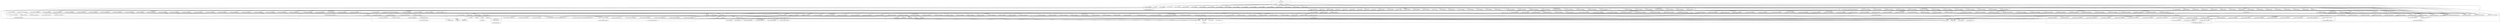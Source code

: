 digraph {
graph [overlap=false]
subgraph cluster_Test_Stream_Event_Bail {
	label="Test::Stream::Event::Bail";
	"Test::Stream::Event::Bail::BEGIN@5";
	"Test::Stream::Event::Bail::BEGIN@2";
	"Test::Stream::Event::Bail::BEGIN@3";
}
subgraph cluster_List_Util {
	label="List::Util";
	"List::Util::BEGIN@11";
	"List::Util::BEGIN@12";
}
subgraph cluster_Test_Stream_Event_Plan {
	label="Test::Stream::Event::Plan";
	"Test::Stream::Event::Plan::init";
	"Test::Stream::Event::Plan::BEGIN@10";
	"Test::Stream::Event::Plan::BEGIN@2";
	"Test::Stream::Event::Plan::BEGIN@5";
	"Test::Stream::Event::Plan::BEGIN@3";
	"Test::Stream::Event::Plan::to_tap";
}
subgraph cluster_Test_Stream_Event {
	label="Test::Stream::Event";
	"Test::Stream::Event::BEGIN@5";
	"Test::Stream::Event::BEGIN@3";
	"Test::Stream::Event::BEGIN@2";
	"Test::Stream::Event::encoding";
	"Test::Stream::Event::BEGIN@8";
	"Test::Stream::Event::import";
	"Test::Stream::Event::BEGIN@6";
	"Test::Stream::Event::init";
}
subgraph cluster_version {
	label="version";
	"version::(bool";
	"version::(cmp";
}
subgraph cluster_Test_Stream_Event_Ok {
	label="Test::Stream::Event::Ok";
	"Test::Stream::Event::Ok::to_tap";
	"Test::Stream::Event::Ok::BEGIN@6";
	"Test::Stream::Event::Ok::BEGIN@5";
	"Test::Stream::Event::Ok::init";
	"Test::Stream::Event::Ok::BEGIN@133";
	"Test::Stream::Event::Ok::BEGIN@3";
	"Test::Stream::Event::Ok::CORE:subst";
	"Test::Stream::Event::Ok::BEGIN@9";
	"Test::Stream::Event::Ok::BEGIN@2";
	"Test::Stream::Event::Ok::BEGIN@7";
}
subgraph cluster_Test_Stream_Exporter_Meta {
	label="Test::Stream::Exporter::Meta";
	"Test::Stream::Exporter::Meta::add_default";
	"Test::Stream::Exporter::Meta::BEGIN@101.2";
	"Test::Stream::Exporter::Meta::BEGIN@101";
	"Test::Stream::Exporter::Meta::add_bulk";
	"Test::Stream::Exporter::Meta::BEGIN@5";
	"Test::Stream::Exporter::Meta::add";
	"Test::Stream::Exporter::Meta::BEGIN@100";
	"Test::Stream::Exporter::Meta::exports";
	"Test::Stream::Exporter::Meta::BEGIN@89";
	"Test::Stream::Exporter::Meta::get";
	"Test::Stream::Exporter::Meta::default";
	"Test::Stream::Exporter::Meta::add_default_bulk";
	"Test::Stream::Exporter::Meta::BEGIN@3";
	"Test::Stream::Exporter::Meta::BEGIN@100.1";
	"Test::Stream::Exporter::Meta::BEGIN@2";
	"Test::Stream::Exporter::Meta::new";
}
subgraph cluster_warnings_register {
	label="warnings::register";
	"warnings::register::mkMask";
	"warnings::register::import";
}
subgraph cluster_Test_Stream_PackageUtil {
	label="Test::Stream::PackageUtil";
	"Test::Stream::PackageUtil::BEGIN@47";
	"Test::Stream::PackageUtil::package_sym";
	"Test::Stream::PackageUtil::import";
	"Test::Stream::PackageUtil::BEGIN@46";
	"Test::Stream::PackageUtil::BEGIN@3";
	"Test::Stream::PackageUtil::BEGIN@19";
	"Test::Stream::PackageUtil::BEGIN@2";
	"Test::Stream::PackageUtil::BEGIN@61";
	"Test::Stream::PackageUtil::CORE:match";
	"Test::Stream::PackageUtil::package_purge_sym";
}
subgraph cluster_Test_Builder {
	label="Test::Builder";
	"Test::Builder::BEGIN@5";
	"Test::Builder::BEGIN@261";
	"Test::Builder::reset";
	"Test::Builder::BEGIN@20";
	"Test::Builder::BEGIN@14";
	"Test::Builder::BEGIN@4";
	"Test::Builder::BEGIN@11";
	"Test::Builder::new";
	"Test::Builder::BEGIN@13";
	"Test::Builder::BEGIN@943";
	"Test::Builder::BEGIN@18";
	"Test::Builder::BEGIN@12";
	"Test::Builder::create";
	"Test::Builder::BEGIN@15";
	"Test::Builder::BEGIN@22";
	"Test::Builder::BEGIN@3";
	"Test::Builder::BEGIN@262";
	"Test::Builder::BEGIN@17";
}
subgraph cluster_PerlIO {
	label="PerlIO";
	"PerlIO::get_layers";
}
subgraph cluster_Test_Stream_Meta {
	label="Test::Stream::Meta";
	"Test::Stream::Meta::init_tester";
	"Test::Stream::Meta::BEGIN@3";
	"Test::Stream::Meta::BEGIN@2";
	"Test::Stream::Meta::BEGIN@14";
	"Test::Stream::Meta::BEGIN@5";
	"Test::Stream::Meta::BEGIN@12";
	"Test::Stream::Meta::BEGIN@8";
	"Test::Stream::Meta::BEGIN@6";
	"Test::Stream::Meta::is_tester";
}
subgraph cluster_Test_More_DeepCheck {
	label="Test::More::DeepCheck";
	"Test::More::DeepCheck::BEGIN@5";
	"Test::More::DeepCheck::BEGIN@3";
	"Test::More::DeepCheck::BEGIN@2";
}
subgraph cluster_Test_Stream_ExitMagic {
	label="Test::Stream::ExitMagic";
	"Test::Stream::ExitMagic::BEGIN@3";
	"Test::Stream::ExitMagic::do_magic";
	"Test::Stream::ExitMagic::init";
	"Test::Stream::ExitMagic::BEGIN@7";
	"Test::Stream::ExitMagic::BEGIN@2";
	"Test::Stream::ExitMagic::be_helpful_magic";
}
subgraph cluster_warnings {
	label="warnings";
	"warnings::CORE:match";
	"warnings::import";
	"warnings::CORE:regcomp";
	"warnings::unimport";
}
subgraph cluster_Scalar_Util {
	label="Scalar::Util";
	"Scalar::Util::BEGIN@9";
	"Scalar::Util::weaken";
	"Scalar::Util::blessed";
	"Scalar::Util::BEGIN@10";
}
subgraph cluster_main {
	label="main";
	"main::BEGIN@2";
	"main::BEGIN@4";
	"main::BEGIN@1";
	"main::RUNTIME";
}
subgraph cluster_Test_Stream_Carp {
	label="Test::Stream::Carp";
	"Test::Stream::Carp::BEGIN@3";
	"Test::Stream::Carp::BEGIN@5";
	"Test::Stream::Carp::BEGIN@2";
}
subgraph cluster_Test_More {
	label="Test::More";
	"Test::More::BEGIN@16";
	"Test::More::BEGIN@11";
	"Test::More::BEGIN@53";
	"Test::More::BEGIN@19";
	"Test::More::BEGIN@12";
	"Test::More::BEGIN@4";
	"Test::More::BEGIN@225";
	"Test::More::BEGIN@21";
	"Test::More::BEGIN@10";
	"Test::More::BEGIN@15";
	"Test::More::BEGIN@5";
	"Test::More::BEGIN@13";
	"Test::More::done_testing";
	"Test::More::BEGIN@23";
	"Test::More::import";
	"Test::More::BEGIN@260";
	"Test::More::BEGIN@3";
	"Test::More::BEGIN@121";
	"Test::More::import_extra";
	"Test::More::BEGIN@18";
	"Test::More::ok";
}
subgraph cluster_Test_Stream_IOSets {
	label="Test::Stream::IOSets";
	"Test::Stream::IOSets::CORE:open";
	"Test::Stream::IOSets::__ANON__[lib/Test/Stream/IOSets.pm:76]";
	"Test::Stream::IOSets::new";
	"Test::Stream::IOSets::_autoflush";
	"Test::Stream::IOSets::CORE:binmode";
	"Test::Stream::IOSets::BEGIN@5";
	"Test::Stream::IOSets::_copy_io_layers";
	"Test::Stream::IOSets::_apply_layers";
	"Test::Stream::IOSets::open_handles";
	"Test::Stream::IOSets::CORE:match";
	"Test::Stream::IOSets::BEGIN@3";
	"Test::Stream::IOSets::CORE:select";
	"Test::Stream::IOSets::reset_legacy";
	"Test::Stream::IOSets::init_legacy";
	"Test::Stream::IOSets::BEGIN@2";
}
subgraph cluster_Test_Stream_Exporter {
	label="Test::Stream::Exporter";
	"Test::Stream::Exporter::export_to";
	"Test::Stream::Exporter::__ANON__[lib/Test/Stream/Exporter.pm:39]";
	"Test::Stream::Exporter::exports";
	"Test::Stream::Exporter::default_export";
	"Test::Stream::Exporter::BEGIN@2";
	"Test::Stream::Exporter::default_exports";
	"Test::Stream::Exporter::BEGIN@6";
	"Test::Stream::Exporter::export_meta";
	"Test::Stream::Exporter::import";
	"Test::Stream::Exporter::BEGIN@5";
	"Test::Stream::Exporter::BEGIN@72";
	"Test::Stream::Exporter::BEGIN@3";
	"Test::Stream::Exporter::BEGIN@17";
	"Test::Stream::Exporter::CORE:subst";
	"Test::Stream::Exporter::cleanup";
	"Test::Stream::Exporter::export";
}
subgraph cluster_Test_Stream {
	label="Test::Stream";
	"Test::Stream::BEGIN@11";
	"Test::Stream::count";
	"Test::Stream::END";
	"Test::Stream::shared";
	"Test::Stream::plan";
	"Test::Stream::BEGIN@10";
	"Test::Stream::BEGIN@2";
	"Test::Stream::failed";
	"Test::Stream::BEGIN@13";
	"Test::Stream::init";
	"Test::Stream::BEGIN@628";
	"Test::Stream::BEGIN@15";
	"Test::Stream::done_testing";
	"Test::Stream::BEGIN@659";
	"Test::Stream::BEGIN@12";
	"Test::Stream::_update_state";
	"Test::Stream::_render_tap";
	"Test::Stream::before_import";
	"Test::Stream::_reset";
	"Test::Stream::CORE:print";
	"Test::Stream::send";
	"Test::Stream::BEGIN@9";
	"Test::Stream::_finalize_event";
	"Test::Stream::BEGIN@8";
	"Test::Stream::BEGIN@3";
	"Test::Stream::_process_event";
	"Test::Stream::BEGIN@47";
	"Test::Stream::ended";
}
subgraph cluster_Config {
	label="Config";
	"Config::import";
	"Config::FETCH";
	"Config::TIEHASH";
	"Config::BEGIN@9";
	"Config::BEGIN@35";
}
subgraph cluster_vars {
	label="vars";
	"vars::CORE:match";
	"vars::BEGIN@7";
	"vars::import";
	"vars::BEGIN@8";
	"vars::BEGIN@3";
}
subgraph cluster_XSLoader {
	label="XSLoader";
	"XSLoader::load";
}
subgraph cluster_Test_Stream_ArrayBase_Meta {
	label="Test::Stream::ArrayBase::Meta";
	"Test::Stream::ArrayBase::Meta::_GROW";
	"Test::Stream::ArrayBase::Meta::__ANON__[lib/Test/Stream/ArrayBase/Meta.pm:77]";
	"Test::Stream::ArrayBase::Meta::subclass";
	"Test::Stream::ArrayBase::Meta::fields";
	"Test::Stream::ArrayBase::Meta::new";
	"Test::Stream::ArrayBase::Meta::baseclass";
	"Test::Stream::ArrayBase::Meta::BEGIN@106";
	"Test::Stream::ArrayBase::Meta::BEGIN@5";
	"Test::Stream::ArrayBase::Meta::BEGIN@2";
	"Test::Stream::ArrayBase::Meta::add_accessors";
	"Test::Stream::ArrayBase::Meta::__ANON__[lib/Test/Stream/ArrayBase/Meta.pm:78]";
	"Test::Stream::ArrayBase::Meta::BEGIN@57";
	"Test::Stream::ArrayBase::Meta::BEGIN@3";
	"Test::Stream::ArrayBase::Meta::get";
}
subgraph cluster_Test_Stream_Event_Subtest {
	label="Test::Stream::Event::Subtest";
	"Test::Stream::Event::Subtest::BEGIN@2";
	"Test::Stream::Event::Subtest::BEGIN@5";
	"Test::Stream::Event::Subtest::BEGIN@9";
	"Test::Stream::Event::Subtest::BEGIN@6";
	"Test::Stream::Event::Subtest::BEGIN@3";
	"Test::Stream::Event::Subtest::BEGIN@7";
}
subgraph cluster_Test_Stream_Event_Diag {
	label="Test::Stream::Event::Diag";
	"Test::Stream::Event::Diag::BEGIN@12";
	"Test::Stream::Event::Diag::BEGIN@5";
	"Test::Stream::Event::Diag::BEGIN@11";
	"Test::Stream::Event::Diag::BEGIN@2";
	"Test::Stream::Event::Diag::BEGIN@10";
	"Test::Stream::Event::Diag::BEGIN@3";
}
subgraph cluster_Test_Stream_Util {
	label="Test::Stream::Util";
	"Test::Stream::Util::BEGIN@6";
	"Test::Stream::Util::BEGIN@5";
	"Test::Stream::Util::_local_protect";
	"Test::Stream::Util::BEGIN@3";
	"Test::Stream::Util::BEGIN@2";
	"Test::Stream::Util::BEGIN@170";
	"Test::Stream::Util::BEGIN@7";
	"Test::Stream::Util::BEGIN@81";
}
subgraph cluster_Test_Stream_ArrayBase {
	label="Test::Stream::ArrayBase";
	"Test::Stream::ArrayBase::import";
	"Test::Stream::ArrayBase::BEGIN@2";
	"Test::Stream::ArrayBase::BEGIN@9";
	"Test::Stream::ArrayBase::new";
	"Test::Stream::ArrayBase::BEGIN@3";
	"Test::Stream::ArrayBase::BEGIN@6";
	"Test::Stream::ArrayBase::BEGIN@5";
	"Test::Stream::ArrayBase::BEGIN@29";
	"Test::Stream::ArrayBase::BEGIN@7";
	"Test::Stream::ArrayBase::CORE:subst";
	"Test::Stream::ArrayBase::apply_to";
}
subgraph cluster_Test_Stream_Block {
	label="Test::Stream::Block";
	"Test::Stream::Block::BEGIN@2";
	"Test::Stream::Block::BEGIN@8";
	"Test::Stream::Block::BEGIN@3";
	"Test::Stream::Block::BEGIN@5";
	"Test::Stream::Block::BEGIN@176";
	"Test::Stream::Block::BEGIN@6";
}
subgraph cluster_Test_Stream_Toolset {
	label="Test::Stream::Toolset";
	"Test::Stream::Toolset::BEGIN@18";
	"Test::Stream::Toolset::BEGIN@6";
	"Test::Stream::Toolset::BEGIN@16";
	"Test::Stream::Toolset::BEGIN@5";
	"Test::Stream::Toolset::BEGIN@12";
	"Test::Stream::Toolset::BEGIN@2";
	"Test::Stream::Toolset::BEGIN@7";
	"Test::Stream::Toolset::BEGIN@11";
	"Test::Stream::Toolset::BEGIN@15";
	"Test::Stream::Toolset::BEGIN@13";
	"Test::Stream::Toolset::BEGIN@14";
	"Test::Stream::Toolset::BEGIN@3";
	"Test::Stream::Toolset::__ANON__[lib/Test/Stream/Toolset.pm:58]";
	"Test::Stream::Toolset::BEGIN@10";
}
subgraph cluster_Test_Stream_Subtest {
	label="Test::Stream::Subtest";
	"Test::Stream::Subtest::BEGIN@2";
	"Test::Stream::Subtest::BEGIN@36";
	"Test::Stream::Subtest::BEGIN@10";
	"Test::Stream::Subtest::BEGIN@11";
	"Test::Stream::Subtest::BEGIN@9";
	"Test::Stream::Subtest::BEGIN@12";
	"Test::Stream::Subtest::BEGIN@3";
	"Test::Stream::Subtest::BEGIN@14";
	"Test::Stream::Subtest::BEGIN@5";
}
subgraph cluster_Test_Stream_Context {
	label="Test::Stream::Context";
	"Test::Stream::Context::BEGIN@407";
	"Test::Stream::Context::BEGIN@3";
	"Test::Stream::Context::BEGIN@433";
	"Test::Stream::Context::BEGIN@385";
	"Test::Stream::Context::BEGIN@9";
	"Test::Stream::Context::_find_context";
	"Test::Stream::Context::register_event";
	"Test::Stream::Context::BEGIN@77";
	"Test::Stream::Context::DESTROY";
	"Test::Stream::Context::BEGIN@14";
	"Test::Stream::Context::ok";
	"Test::Stream::Context::CORE:match";
	"Test::Stream::Context::finish";
	"Test::Stream::Context::BEGIN@12";
	"Test::Stream::Context::BEGIN@5";
	"Test::Stream::Context::BEGIN@2";
	"Test::Stream::Context::_ok";
	"Test::Stream::Context::_plan";
	"Test::Stream::Context::BEGIN@425";
	"Test::Stream::Context::done_testing";
	"Test::Stream::Context::BEGIN@24";
	"Test::Stream::Context::BEGIN@18";
	"Test::Stream::Context::BEGIN@10";
	"Test::Stream::Context::CORE:subst";
	"Test::Stream::Context::BEGIN@406";
	"Test::Stream::Context::BEGIN@78";
	"Test::Stream::Context::BEGIN@426";
	"Test::Stream::Context::context";
	"Test::Stream::Context::BEGIN@11";
	"Test::Stream::Context::BEGIN@7";
	"Test::Stream::Context::snapshot";
}
subgraph cluster_Test_Stream_Threads {
	label="Test::Stream::Threads";
	"Test::Stream::Threads::BEGIN@6";
	"Test::Stream::Threads::BEGIN@23";
	"Test::Stream::Threads::BEGIN@5";
	"Test::Stream::Threads::BEGIN@2";
	"Test::Stream::Threads::BEGIN@3";
}
subgraph cluster_Test_Stream_Event_Finish {
	label="Test::Stream::Event::Finish";
	"Test::Stream::Event::Finish::BEGIN@3";
	"Test::Stream::Event::Finish::BEGIN@2";
	"Test::Stream::Event::Finish::BEGIN@5";
}
subgraph cluster_Test_Stream_Event_Note {
	label="Test::Stream::Event::Note";
	"Test::Stream::Event::Note::BEGIN@10";
	"Test::Stream::Event::Note::BEGIN@3";
	"Test::Stream::Event::Note::BEGIN@5";
	"Test::Stream::Event::Note::BEGIN@2";
}
subgraph cluster_Exporter {
	label="Exporter";
	"Exporter::CORE:subst";
	"Exporter::import";
	"Exporter::CORE:match";
}
subgraph cluster_strict {
	label="strict";
	"strict::unimport";
	"strict::bits";
	"strict::CORE:match";
	"strict::CORE:regcomp";
	"strict::import";
}
subgraph cluster_UNIVERSAL {
	label="UNIVERSAL";
	"UNIVERSAL::can";
	"UNIVERSAL::VERSION";
	"UNIVERSAL::isa";
}
subgraph cluster_Test_More_DeepCheck_Strict {
	label="Test::More::DeepCheck::Strict";
	"Test::More::DeepCheck::Strict::BEGIN@10";
	"Test::More::DeepCheck::Strict::BEGIN@8";
	"Test::More::DeepCheck::Strict::BEGIN@2";
	"Test::More::DeepCheck::Strict::BEGIN@3";
	"Test::More::DeepCheck::Strict::BEGIN@7";
	"Test::More::DeepCheck::Strict::BEGIN@63";
	"Test::More::DeepCheck::Strict::BEGIN@5";
	"Test::More::DeepCheck::Strict::BEGIN@6";
}
subgraph cluster_Test_More_Tools {
	label="Test::More::Tools";
	"Test::More::Tools::BEGIN@3";
	"Test::More::Tools::BEGIN@12";
	"Test::More::Tools::BEGIN@11";
	"Test::More::Tools::BEGIN@145";
	"Test::More::Tools::BEGIN@7";
	"Test::More::Tools::BEGIN@2";
	"Test::More::Tools::BEGIN@5";
}
subgraph cluster_Test_Stream_ExitMagic_Context {
	label="Test::Stream::ExitMagic::Context";
	"Test::Stream::ExitMagic::Context::snapshot";
	"Test::Stream::ExitMagic::Context::init";
	"Test::Stream::ExitMagic::Context::BEGIN@2";
	"Test::Stream::ExitMagic::Context::BEGIN@3";
	"Test::Stream::ExitMagic::Context::BEGIN@5";
}
"Test::Stream::Context::BEGIN@12" -> "Test::Stream::Meta::BEGIN@8";
"Test::More::BEGIN@18" -> "Test::More::Tools::BEGIN@11";
"Test::More::BEGIN@12" -> "Test::Stream::Toolset::BEGIN@12";
"Test::Stream::ArrayBase::apply_to" -> "Test::Stream::ArrayBase::Meta::baseclass";
"Test::Stream::_render_tap" -> "Test::Stream::Event::Ok::to_tap";
"Test::Stream::Exporter::BEGIN@6" -> "Test::Stream::Exporter::Meta::BEGIN@100";
"Test::Stream::done_testing" -> "Test::Stream::Context::_plan";
"Test::Stream::Subtest::BEGIN@14" -> "Test::Stream::Block::BEGIN@176";
"Test::Stream::ExitMagic::do_magic" -> "Test::Stream::ExitMagic::be_helpful_magic";
"main::BEGIN@4" -> "Test::More::BEGIN@19";
"Test::More::BEGIN@13" -> "Test::Stream::Subtest::BEGIN@12";
"Test::Stream::Subtest::BEGIN@14" -> "Test::Stream::Block::BEGIN@8";
"Test::Stream::ArrayBase::BEGIN@5" -> "Test::Stream::ArrayBase::Meta::BEGIN@106";
"Test::Stream::BEGIN@10" -> "Test::Stream::IOSets::BEGIN@2";
"Test::More::BEGIN@12" -> "Test::Stream::Toolset::BEGIN@16";
"Test::More::BEGIN@10" -> "Test::Stream::BEGIN@10";
"Test::More::BEGIN@10" -> "Test::Stream::BEGIN@2";
"Test::Stream::Context::BEGIN@7" -> "Test::Stream::Carp::BEGIN@2";
"Test::Stream::_render_tap" -> "Test::Stream::Event::encoding";
"main::BEGIN@4" -> "Test::More::BEGIN@3";
"Test::Stream::Context::BEGIN@12" -> "Test::Stream::Meta::BEGIN@3";
"main::BEGIN@4" -> "Test::More::import";
"Test::Stream::Threads::BEGIN@6" -> "Config::TIEHASH";
"Test::Stream::IOSets::__ANON__[lib/Test/Stream/IOSets.pm:76]" -> "Test::Stream::IOSets::_apply_layers";
"Test::Stream::Toolset::BEGIN@12" -> "Test::Stream::Event::Finish::BEGIN@3";
"Test::More::done_testing" -> "Test::Stream::Context::done_testing";
"Test::More::BEGIN@21" -> "Test::Builder::BEGIN@943";
"Test::More::BEGIN@10" -> "Test::Stream::BEGIN@8";
"Test::More::BEGIN@10" -> "Test::Stream::BEGIN@3";
"Test::More::BEGIN@12" -> "Test::Stream::Toolset::BEGIN@5";
"Test::Stream::Context::BEGIN@9" -> "Test::Stream::Threads::BEGIN@2";
"Test::Stream::shared" -> "Test::Stream::ExitMagic::Context::BEGIN@3";
"main::RUNTIME" -> "main::BEGIN@4";
"Test::Stream::Event::BEGIN@8" -> "Test::Stream::ArrayBase::BEGIN@7";
"Test::Stream::BEGIN@8" -> "Test::Stream::Context::BEGIN@406";
"Test::More::BEGIN@10" -> "Test::Stream::Exporter::cleanup";
"Test::More::BEGIN@12" -> "Test::Stream::Exporter::cleanup";
"Test::Stream::Context::BEGIN@11" -> "Test::Stream::Exporter::cleanup";
"Test::Stream::Context::BEGIN@7" -> "Test::Stream::Exporter::cleanup";
"main::BEGIN@4" -> "Test::Stream::Exporter::cleanup";
"Test::Stream::Context::BEGIN@9" -> "Test::Stream::Exporter::cleanup";
"Test::More::BEGIN@13" -> "Test::Stream::Exporter::cleanup";
"Test::Stream::BEGIN@8" -> "Test::Stream::Exporter::cleanup";
"Test::Stream::Context::BEGIN@12" -> "Test::Stream::Exporter::cleanup";
"Test::More::BEGIN@18" -> "Test::Stream::Exporter::cleanup";
"Test::Stream::shared" -> "Test::Stream::ExitMagic::BEGIN@7";
"Test::Stream::Context::BEGIN@10" -> "Test::Stream::Event::BEGIN@6";
"Test::Stream::Event::BEGIN@8" -> "Test::Stream::ArrayBase::BEGIN@3";
"Test::Stream::BEGIN@8" -> "Test::Stream::Context::BEGIN@385";
"main::BEGIN@4" -> "Test::More::BEGIN@18";
"Test::Stream::BEGIN@8" -> "Test::Stream::Context::BEGIN@77";
"Test::Stream::ArrayBase::apply_to" -> "Test::Stream::ArrayBase::Meta::subclass";
"Test::Stream::Toolset::BEGIN@11" -> "Test::Stream::Event::Diag::BEGIN@10";
"Test::Stream::shared" -> "Test::Stream::ExitMagic::Context::BEGIN@5";
"Test::More::BEGIN@21" -> "Test::Builder::BEGIN@18";
"Test::Stream::Exporter::exports" -> "Test::Stream::Exporter::Meta::add_bulk";
"Test::Stream::Exporter::Meta::new" -> "Test::Stream::Exporter::Meta::add_bulk";
"Test::More::BEGIN@13" -> "Test::Stream::Subtest::BEGIN@36";
"main::BEGIN@4" -> "Test::More::BEGIN@13";
"Test::Stream::Event::BEGIN@8" -> "Test::Stream::ArrayBase::import";
"Test::Stream::Block::BEGIN@8" -> "Test::Stream::ArrayBase::import";
"Test::Stream::ExitMagic::BEGIN@7" -> "Test::Stream::ArrayBase::import";
"Test::Stream::Meta::BEGIN@8" -> "Test::Stream::ArrayBase::import";
"Test::Stream::BEGIN@15" -> "Test::Stream::ArrayBase::import";
"Test::Stream::ExitMagic::Context::BEGIN@5" -> "Test::Stream::ArrayBase::import";
"Test::More::DeepCheck::BEGIN@5" -> "Test::Stream::ArrayBase::import";
"Test::More::DeepCheck::Strict::BEGIN@10" -> "Test::Stream::ArrayBase::import";
"Test::Stream::Context::BEGIN@14" -> "Test::Stream::ArrayBase::import";
"Test::Stream::ArrayBase::BEGIN@5" -> "Test::Stream::ArrayBase::Meta::BEGIN@2";
"Test::Stream::IOSets::open_handles" -> "Test::Stream::IOSets::_autoflush";
"Test::Stream::IOSets::init_legacy" -> "Test::Stream::IOSets::_autoflush";
"Test::Stream::Subtest::BEGIN@14" -> "Test::Stream::Block::BEGIN@2";
"main::RUNTIME" -> "main::BEGIN@2";
"Test::Stream::Exporter::export_to" -> "Test::Stream::Exporter::CORE:subst";
"Test::Stream::Toolset::BEGIN@11" -> "Test::Stream::Event::Diag::BEGIN@3";
"Test::Stream::Toolset::BEGIN@11" -> "Test::Stream::Event::Diag::BEGIN@2";
"Test::Stream::Toolset::BEGIN@10" -> "Test::Stream::Event::Bail::BEGIN@5";
"Test::Stream::BEGIN@8" -> "Test::Stream::Context::BEGIN@433";
"Test::More::BEGIN@12" -> "Test::Stream::Toolset::BEGIN@2";
"Test::Stream::ArrayBase::apply_to" -> "Test::Stream::ArrayBase::Meta::add_accessors";
"Test::More::ok" -> "Test::Stream::Context::ok";
"Test::Stream::BEGIN@8" -> "Test::Stream::Context::BEGIN@14";
"Scalar::Util::BEGIN@10" -> "vars::BEGIN@3";
"Test::Stream::ArrayBase::apply_to" -> "Test::Stream::ArrayBase::CORE:subst";
"Test::Stream::Context::context" -> "Test::Stream::Context::CORE:match";
"Test::Stream::BEGIN@8" -> "Test::Stream::Context::BEGIN@9";
"Test::Stream::Exporter::BEGIN@6" -> "Test::Stream::Exporter::Meta::BEGIN@100.1";
"Test::More::BEGIN@12" -> "Test::Stream::Toolset::BEGIN@14";
"Test::Stream::Toolset::BEGIN@14" -> "Test::Stream::Event::Ok::BEGIN@7";
"Test::Stream::Exporter::BEGIN@6" -> "Test::Stream::Exporter::Meta::BEGIN@101";
"Test::Stream::ExitMagic::do_magic" -> "Test::Stream::ended";
"Test::Stream::ExitMagic::do_magic" -> "Test::Stream::ArrayBase::new";
"Test::Stream::Context::finish" -> "Test::Stream::ArrayBase::new";
"Test::Stream::shared" -> "Test::Stream::ArrayBase::new";
"Test::Stream::Context::_ok" -> "Test::Stream::ArrayBase::new";
"Test::Stream::Context::_plan" -> "Test::Stream::ArrayBase::new";
"Test::Builder::BEGIN@22" -> "Test::Stream::Meta::is_tester";
"Test::Stream::Context::context" -> "Test::Stream::Meta::is_tester";
"Test::Stream::Event::BEGIN@8" -> "Test::Stream::ArrayBase::BEGIN@6";
"Test::More::BEGIN@13" -> "Test::Stream::Subtest::BEGIN@10";
"Test::More::Tools::BEGIN@7" -> "Test::Stream::Exporter::import";
"Test::Stream::Meta::BEGIN@14" -> "Test::Stream::Exporter::import";
"Test::Stream::Toolset::BEGIN@18" -> "Test::Stream::Exporter::import";
"Test::Stream::Context::BEGIN@18" -> "Test::Stream::Exporter::import";
"Test::More::BEGIN@23" -> "Test::Stream::Exporter::import";
"Test::Stream::Threads::BEGIN@23" -> "Test::Stream::Exporter::import";
"Test::Stream::BEGIN@47" -> "Test::Stream::Exporter::import";
"Test::Stream::Subtest::BEGIN@5" -> "Test::Stream::Exporter::import";
"Test::Stream::Util::BEGIN@6" -> "Test::Stream::Exporter::import";
"Test::Stream::Carp::BEGIN@5" -> "Test::Stream::Exporter::import";
"Test::More::BEGIN@18" -> "Test::More::Tools::BEGIN@2";
"Test::More::BEGIN@21" -> "Test::Builder::BEGIN@11";
"Test::Stream::IOSets::_apply_layers" -> "Test::Stream::IOSets::CORE:binmode";
"Test::Stream::BEGIN@8" -> "Test::Stream::Context::BEGIN@7";
"main::RUNTIME" -> "main::BEGIN@1";
"Test::More::Tools::BEGIN@12" -> "Exporter::import";
"Test::Stream::ArrayBase::BEGIN@7" -> "Exporter::import";
"Test::Stream::Event::BEGIN@5" -> "Exporter::import";
"Test::Stream::Block::BEGIN@5" -> "Exporter::import";
"Test::Stream::Event::Diag::BEGIN@11" -> "Exporter::import";
"Test::Stream::Util::BEGIN@5" -> "Exporter::import";
"Test::Builder::BEGIN@18" -> "Exporter::import";
"Test::More::BEGIN@16" -> "Exporter::import";
"Test::Stream::Event::Ok::BEGIN@5" -> "Exporter::import";
"Test::Stream::Subtest::BEGIN@10" -> "Exporter::import";
"Test::Stream::Context::BEGIN@5" -> "Exporter::import";
"Test::More::DeepCheck::Strict::BEGIN@5" -> "Exporter::import";
"Test::Stream::Event::Subtest::BEGIN@5" -> "Exporter::import";
"Test::Stream::Exporter::BEGIN@17" -> "Test::Stream::Exporter::Meta::new";
"Test::Stream::Exporter::import" -> "Test::Stream::Exporter::Meta::new";
"Test::Stream::Exporter::export_to" -> "Test::Stream::Exporter::Meta::new";
"Test::Stream::ArrayBase::apply_to" -> "Test::Stream::Exporter::Meta::new";
"Test::Stream::_render_tap" -> "Test::Stream::Event::Plan::to_tap";
"Test::Stream::PackageUtil::package_sym" -> "Test::Stream::PackageUtil::CORE:match";
"Test::Stream::ArrayBase::apply_to" -> "Test::Stream::ArrayBase::Meta::new";
"Test::Stream::BEGIN@10" -> "Test::Stream::IOSets::BEGIN@5";
"Scalar::Util::BEGIN@10" -> "vars::BEGIN@7";
"Test::More::BEGIN@12" -> "Test::Stream::Toolset::BEGIN@7";
"Test::Stream::Context::BEGIN@9" -> "Test::Stream::Threads::BEGIN@23";
"main::BEGIN@4" -> "Test::More::BEGIN@5";
"Test::Stream::Context::ok" -> "Test::Stream::Context::_ok";
"Test::Stream::Exporter::default_export" -> "Test::Stream::Exporter::Meta::add_default";
"main::BEGIN@4" -> "Test::More::BEGIN@21";
"Test::Stream::Context::BEGIN@7" -> "Test::Stream::Carp::BEGIN@5";
"Test::Stream::Toolset::BEGIN@12" -> "Test::Stream::Event::Finish::BEGIN@5";
"Test::Stream::Context::BEGIN@11" -> "Test::Stream::Util::BEGIN@6";
"Test::More::BEGIN@18" -> "Test::More::Tools::BEGIN@5";
"Test::More::BEGIN@21" -> "Test::Builder::BEGIN@261";
"Test::Stream::Context::BEGIN@10" -> "Test::Stream::Event::BEGIN@8";
"Test::Stream::Context::BEGIN@11" -> "Test::Stream::Util::BEGIN@7";
"Test::More::BEGIN@21" -> "Test::Builder::BEGIN@22";
"Test::Stream::Context::BEGIN@12" -> "Test::Stream::Meta::BEGIN@5";
"Test::More::BEGIN@18" -> "Test::More::Tools::BEGIN@145";
"Test::Stream::Toolset::BEGIN@14" -> "Test::Stream::Event::Ok::BEGIN@9";
"Test::Stream::Toolset::BEGIN@13" -> "Test::Stream::Event::Note::BEGIN@2";
"Test::Stream::ArrayBase::Meta::subclass" -> "Test::Stream::ArrayBase::Meta::fields";
"Test::Stream::ArrayBase::apply_to" -> "Test::More::DeepCheck::BEGIN@2";
"Test::Stream::ExitMagic::do_magic" -> "Test::Stream::count";
"Test::More::BEGIN@10" -> "Test::Stream::BEGIN@47";
"Test::Stream::Exporter::BEGIN@6" -> "Test::Stream::Exporter::Meta::BEGIN@5";
"Test::Stream::BEGIN@8" -> "Test::Stream::Context::BEGIN@5";
"Test::More::BEGIN@21" -> "Test::Builder::new";
"main::RUNTIME" -> "Test::Builder::new";
"Test::More::BEGIN@21" -> "Test::Builder::BEGIN@13";
"Test::Stream::Toolset::BEGIN@14" -> "Test::Stream::Event::Ok::BEGIN@3";
"Test::Stream::Toolset::BEGIN@16" -> "Test::Stream::Event::Subtest::BEGIN@5";
"Test::Stream::Toolset::BEGIN@14" -> "Test::Stream::Event::Ok::BEGIN@2";
"Test::Stream::Context::BEGIN@10" -> "Test::Stream::Event::BEGIN@3";
"vars::BEGIN@7" -> "warnings::register::import";
"Test::Stream::Context::BEGIN@7" -> "Test::Stream::Exporter::export";
"Test::More::BEGIN@12" -> "Test::Stream::Exporter::export";
"Test::More::BEGIN@21" -> "Test::Builder::BEGIN@17";
"Test::Stream::Context::BEGIN@9" -> "Test::Stream::Threads::BEGIN@6";
"Test::Builder::BEGIN@22" -> "Test::Stream::shared";
"Test::Builder::reset" -> "Test::Stream::shared";
"Test::Stream::Context::context" -> "Test::Stream::shared";
"Test::Stream::Context::BEGIN@12" -> "Test::Stream::Meta::BEGIN@14";
"Test::Stream::BEGIN@8" -> "Test::Stream::Exporter::exports";
"Test::Stream::Context::BEGIN@11" -> "Test::Stream::Exporter::exports";
"Test::More::BEGIN@10" -> "Test::Stream::Exporter::exports";
"Test::Stream::Carp::BEGIN@5" -> "Test::Stream::Exporter::exports";
"main::RUNTIME" -> "Test::Stream::END";
"Test::Stream::Toolset::BEGIN@11" -> "Test::Stream::Event::Diag::BEGIN@12";
"Test::Stream::IOSets::open_handles" -> "Test::Stream::IOSets::CORE:open";
"Test::Stream::Event::BEGIN@8" -> "Test::Stream::ArrayBase::BEGIN@5";
"Test::Stream::Toolset::BEGIN@11" -> "Test::Stream::Event::Diag::BEGIN@11";
"Test::Stream::BEGIN@8" -> "Test::Stream::Context::BEGIN@18";
"Test::Stream::Exporter::Meta::add_bulk" -> "Test::Stream::Exporter::Meta::exports";
"Test::Stream::Exporter::Meta::add_default_bulk" -> "Test::Stream::Exporter::Meta::exports";
"Test::Stream::Exporter::export_to" -> "Test::Stream::Exporter::Meta::exports";
"Test::Stream::Exporter::Meta::add" -> "Test::Stream::Exporter::Meta::exports";
"Test::Stream::Context::BEGIN@5" -> "List::Util::BEGIN@12";
"Test::Stream::Toolset::BEGIN@14" -> "Test::Stream::Event::Ok::BEGIN@133";
"Test::More::BEGIN@21" -> "Test::Builder::BEGIN@14";
"Test::Stream::BEGIN@8" -> "Test::Stream::Context::BEGIN@425";
"main::BEGIN@4" -> "Test::More::BEGIN@4";
"Test::Stream::IOSets::_copy_io_layers" -> "Test::Stream::Util::_local_protect";
"Test::More::import" -> "Test::Stream::Toolset::__ANON__[lib/Test/Stream/Toolset.pm:58]";
"Test::Stream::Exporter::BEGIN@6" -> "Test::Stream::Exporter::Meta::BEGIN@101.2";
"Test::Stream::Context::_ok" -> "Test::Stream::send";
"Test::Stream::Context::_plan" -> "Test::Stream::send";
"Test::Stream::Context::finish" -> "Test::Stream::send";
"Test::Stream::send" -> "Test::Stream::_finalize_event";
"Test::Stream::Context::finish" -> "Test::Stream::ExitMagic::Context::snapshot";
"Test::Stream::_update_state" -> "Test::Stream::ExitMagic::Context::snapshot";
"main::BEGIN@4" -> "Test::More::BEGIN@16";
"Test::More::BEGIN@21" -> "Test::Builder::BEGIN@5";
"Test::Stream::ArrayBase::new" -> "Test::Stream::init";
"Test::Stream::IOSets::init_legacy" -> "Test::Stream::IOSets::_copy_io_layers";
"Test::Stream::Toolset::BEGIN@12" -> "Test::Stream::Event::Finish::BEGIN@2";
"Test::Stream::Context::BEGIN@11" -> "Test::Stream::Util::BEGIN@170";
"Test::Stream::ExitMagic::do_magic" -> "Test::Stream::failed";
"Test::More::BEGIN@19" -> "Test::More::DeepCheck::Strict::BEGIN@8";
"Test::More::BEGIN@19" -> "Test::More::DeepCheck::Strict::BEGIN@10";
"Test::Stream::shared" -> "Test::Stream::ExitMagic::BEGIN@2";
"Test::More::import" -> "Test::More::import_extra";
"Test::Stream::ArrayBase::new" -> "Test::Stream::Event::Plan::init";
"Test::More::BEGIN@10" -> "Test::Stream::BEGIN@11";
"Test::More::BEGIN@12" -> "Test::Stream::Toolset::BEGIN@13";
"Test::Stream::Context::context" -> "Test::Stream::Context::_find_context";
"main::BEGIN@4" -> "Test::More::BEGIN@260";
"Test::Stream::Event::BEGIN@8" -> "Test::Stream::ArrayBase::BEGIN@29";
"Test::Stream::ArrayBase::new" -> "Test::Stream::Event::Ok::init";
"Test::Stream::Subtest::BEGIN@14" -> "Test::Stream::Block::BEGIN@6";
"Test::Stream::BEGIN@8" -> "Test::Stream::Context::BEGIN@2";
"Test::Stream::_render_tap" -> "UNIVERSAL::can";
"Test::Stream::Context::register_event" -> "UNIVERSAL::can";
"Test::Stream::Exporter::__ANON__[lib/Test/Stream/Exporter.pm:39]" -> "UNIVERSAL::can";
"Test::More::import" -> "UNIVERSAL::can";
"Test::Stream::ArrayBase::new" -> "UNIVERSAL::can";
"Test::Stream::ArrayBase::Meta::subclass" -> "UNIVERSAL::can";
"Test::Stream::Exporter::BEGIN@6" -> "Test::Stream::Exporter::Meta::BEGIN@89";
"Test::Stream::Carp::BEGIN@5" -> "Test::Stream::Exporter::BEGIN@72";
"Test::More::BEGIN@19" -> "Test::More::DeepCheck::Strict::BEGIN@2";
"Test::Stream::BEGIN@8" -> "Test::Stream::Context::BEGIN@10";
"main::BEGIN@1" -> "strict::CORE:regcomp";
"Test::Stream::Toolset::BEGIN@16" -> "Test::Stream::Event::Subtest::BEGIN@9";
"Test::Stream::Toolset::BEGIN@16" -> "Test::Stream::Event::Subtest::BEGIN@7";
"Test::More::BEGIN@13" -> "Test::Stream::Subtest::BEGIN@11";
"Test::Stream::Context::BEGIN@10" -> "Test::Stream::Event::BEGIN@2";
"Test::Stream::Carp::BEGIN@5" -> "Test::Stream::Exporter::BEGIN@2";
"Test::Stream::Carp::BEGIN@5" -> "Test::Stream::Exporter::default_export";
"main::BEGIN@4" -> "Test::Stream::Exporter::default_export";
"main::BEGIN@4" -> "Test::More::BEGIN@121";
"List::Util::BEGIN@12" -> "vars::import";
"Scalar::Util::BEGIN@10" -> "vars::import";
"main::RUNTIME" -> "Test::More::done_testing";
"Test::Stream::Exporter::BEGIN@5" -> "Test::Stream::PackageUtil::BEGIN@47";
"Test::Stream::send" -> "Test::Stream::_process_event";
"Test::Stream::Context::BEGIN@5" -> "XSLoader::load";
"Test::Stream::ArrayBase::BEGIN@29" -> "strict::unimport";
"Test::Stream::PackageUtil::BEGIN@19" -> "strict::unimport";
"Test::Stream::Context::BEGIN@77" -> "strict::unimport";
"Test::Stream::PackageUtil::BEGIN@61" -> "strict::unimport";
"Test::Stream::ArrayBase::Meta::BEGIN@106" -> "strict::unimport";
"Test::Stream::Context::BEGIN@385" -> "strict::unimport";
"Test::Stream::Context::BEGIN@406" -> "strict::unimport";
"Test::Builder::BEGIN@261" -> "strict::unimport";
"Test::Stream::Exporter::BEGIN@72" -> "strict::unimport";
"Test::Stream::PackageUtil::BEGIN@47" -> "strict::unimport";
"Config::BEGIN@35" -> "strict::unimport";
"Test::Stream::Exporter::Meta::BEGIN@100" -> "strict::unimport";
"Test::Stream::Block::BEGIN@176" -> "strict::unimport";
"Test::Stream::Context::BEGIN@425" -> "strict::unimport";
"Test::Stream::Exporter::Meta::BEGIN@89" -> "strict::unimport";
"Test::Stream::ArrayBase::Meta::BEGIN@57" -> "strict::unimport";
"Test::Stream::Exporter::Meta::BEGIN@101" -> "strict::unimport";
"Test::Builder::reset" -> "Test::Stream::_reset";
"Test::Stream::Carp::BEGIN@5" -> "Test::Stream::Exporter::BEGIN@3";
"main::BEGIN@4" -> "Test::More::BEGIN@53";
"Test::Builder::create" -> "Test::Builder::reset";
"Test::Stream::Exporter::BEGIN@5" -> "Test::Stream::PackageUtil::BEGIN@3";
"Test::Stream::BEGIN@8" -> "Test::Stream::Context::BEGIN@78";
"Test::Stream::Exporter::BEGIN@5" -> "Test::Stream::PackageUtil::BEGIN@2";
"Test::More::BEGIN@10" -> "Test::Stream::BEGIN@15";
"Test::Stream::Toolset::BEGIN@13" -> "Test::Stream::Event::Note::BEGIN@10";
"Test::Stream::IOSets::_autoflush" -> "Test::Stream::IOSets::CORE:select";
"Test::Stream::shared" -> "Test::Stream::ExitMagic::BEGIN@3";
"Test::Stream::Toolset::BEGIN@16" -> "Test::Stream::Event::Subtest::BEGIN@6";
"main::BEGIN@2" -> "warnings::CORE:match";
"Test::More::BEGIN@19" -> "Test::More::DeepCheck::Strict::BEGIN@3";
"Scalar::Util::BEGIN@10" -> "vars::BEGIN@8";
"main::BEGIN@4" -> "Test::More::BEGIN@15";
"Test::Stream::IOSets::init_legacy" -> "Test::Stream::IOSets::open_handles";
"main::BEGIN@4" -> "Test::More::BEGIN@225";
"Test::Stream::Context::BEGIN@5" -> "List::Util::BEGIN@11";
"main::BEGIN@4" -> "Test::More::BEGIN@12";
"Test::Stream::Context::BEGIN@9" -> "Test::Stream::Threads::BEGIN@3";
"Test::Stream::send" -> "Test::Stream::_update_state";
"Test::Stream::Context::BEGIN@11" -> "Test::Stream::Util::BEGIN@5";
"Test::Stream::Exporter::BEGIN@6" -> "Test::Stream::Exporter::Meta::BEGIN@2";
"Test::More::BEGIN@10" -> "Test::Stream::BEGIN@628";
"Test::More::BEGIN@12" -> "Test::Stream::Toolset::BEGIN@6";
"Test::More::BEGIN@19" -> "Test::More::DeepCheck::Strict::BEGIN@6";
"vars::import" -> "vars::CORE:match";
"Test::Stream::Toolset::BEGIN@2" -> "strict::import";
"Test::Stream::Event::Finish::BEGIN@2" -> "strict::import";
"Test::Stream::BEGIN@2" -> "strict::import";
"Test::Stream::IOSets::BEGIN@2" -> "strict::import";
"Test::Stream::ArrayBase::BEGIN@2" -> "strict::import";
"Test::Stream::Event::Note::BEGIN@2" -> "strict::import";
"Test::Stream::Util::BEGIN@2" -> "strict::import";
"Test::Stream::ExitMagic::BEGIN@2" -> "strict::import";
"Test::Stream::Carp::BEGIN@2" -> "strict::import";
"Scalar::Util::BEGIN@9" -> "strict::import";
"Test::More::DeepCheck::BEGIN@2" -> "strict::import";
"Test::Stream::ArrayBase::Meta::BEGIN@2" -> "strict::import";
"Test::Stream::Event::Plan::BEGIN@2" -> "strict::import";
"Test::Builder::BEGIN@4" -> "strict::import";
"Test::Stream::Event::Subtest::BEGIN@2" -> "strict::import";
"Config::BEGIN@9" -> "strict::import";
"Test::Stream::Block::BEGIN@2" -> "strict::import";
"Test::Stream::Meta::BEGIN@2" -> "strict::import";
"Test::More::BEGIN@4" -> "strict::import";
"Test::Stream::PackageUtil::BEGIN@2" -> "strict::import";
"Test::Stream::Event::Diag::BEGIN@2" -> "strict::import";
"Test::Stream::Exporter::Meta::BEGIN@2" -> "strict::import";
"Test::Stream::Event::Bail::BEGIN@2" -> "strict::import";
"Test::Stream::Exporter::BEGIN@2" -> "strict::import";
"Test::Stream::Event::BEGIN@2" -> "strict::import";
"vars::BEGIN@8" -> "strict::import";
"Test::Stream::Subtest::BEGIN@2" -> "strict::import";
"Test::Stream::Threads::BEGIN@2" -> "strict::import";
"Test::More::Tools::BEGIN@2" -> "strict::import";
"Test::Stream::Context::BEGIN@2" -> "strict::import";
"Test::More::DeepCheck::Strict::BEGIN@2" -> "strict::import";
"Test::Stream::Event::Ok::BEGIN@2" -> "strict::import";
"List::Util::BEGIN@11" -> "strict::import";
"main::BEGIN@1" -> "strict::import";
"Test::Stream::ExitMagic::Context::BEGIN@2" -> "strict::import";
"Test::Stream::Toolset::BEGIN@10" -> "Test::Stream::Event::Bail::BEGIN@2";
"Test::Stream::BEGIN@8" -> "Test::Stream::Context::BEGIN@3";
"Test::More::BEGIN@21" -> "Test::Builder::BEGIN@12";
"Test::Stream::Toolset::BEGIN@15" -> "Test::Stream::Event::Plan::BEGIN@3";
"Test::Stream::Threads::BEGIN@6" -> "version::(cmp";
"Test::Stream::ArrayBase::new" -> "Test::Stream::ExitMagic::Context::init";
"Test::Stream::Event::import" -> "Test::Stream::Context::register_event";
"Test::Stream::BEGIN@8" -> "Test::Stream::Context::BEGIN@24";
"Test::Stream::Toolset::BEGIN@14" -> "Test::Stream::Event::Ok::BEGIN@6";
"Test::Stream::Exporter::Meta::add_default" -> "Test::Stream::Exporter::Meta::add";
"Test::Stream::ArrayBase::Meta::subclass" -> "Test::Stream::Exporter::Meta::add";
"Test::Stream::Exporter::export" -> "Test::Stream::Exporter::Meta::add";
"Test::Stream::ArrayBase::Meta::subclass" -> "Test::Stream::Exporter::Meta::get";
"Test::Stream::Exporter::export_meta" -> "Test::Stream::Exporter::Meta::get";
"Test::Stream::ArrayBase::Meta::add_accessors" -> "Test::Stream::Exporter::Meta::get";
"Test::More::BEGIN@21" -> "Test::Builder::BEGIN@4";
"Test::More::BEGIN@18" -> "Test::More::Tools::BEGIN@12";
"Test::Stream::_render_tap" -> "Test::Stream::CORE:print";
"Test::More::BEGIN@12" -> "Test::Stream::Toolset::BEGIN@15";
"Test::More::BEGIN@13" -> "Test::Stream::Subtest::BEGIN@5";
"Test::Stream::ArrayBase::new" -> "Test::Stream::ExitMagic::init";
"Test::More::BEGIN@21" -> "Test::Builder::BEGIN@262";
"Test::Stream::Exporter::Meta::BEGIN@5" -> "Test::Stream::PackageUtil::import";
"Test::Stream::Meta::BEGIN@12" -> "Test::Stream::PackageUtil::import";
"Test::Stream::Exporter::BEGIN@5" -> "Test::Stream::PackageUtil::import";
"Test::More::BEGIN@12" -> "Test::Stream::Toolset::BEGIN@18";
"Test::Stream::Exporter::export_to" -> "Test::Stream::Exporter::Meta::default";
"Test::Stream::Context::BEGIN@5" -> "Scalar::Util::BEGIN@9";
"Test::Stream::_update_state" -> "Test::Stream::Context::DESTROY";
"Test::More::done_testing" -> "Test::Stream::Context::DESTROY";
"Test::Stream::Toolset::__ANON__[lib/Test/Stream/Toolset.pm:58]" -> "Test::Stream::Context::DESTROY";
"Test::More::ok" -> "Test::Stream::Context::DESTROY";
"Test::Stream::Context::context" -> "Scalar::Util::weaken";
"Test::More::BEGIN@12" -> "Test::Stream::Exporter::default_exports";
"Test::More::BEGIN@10" -> "Test::Stream::Exporter::default_exports";
"Test::Stream::Carp::BEGIN@5" -> "Test::Stream::Exporter::default_exports";
"main::BEGIN@4" -> "Test::Stream::Exporter::default_exports";
"Test::Stream::Context::BEGIN@9" -> "Test::Stream::Exporter::default_exports";
"Test::Stream::Context::BEGIN@12" -> "Test::Stream::Exporter::default_exports";
"Test::Stream::BEGIN@8" -> "Test::Stream::Exporter::default_exports";
"Test::More::BEGIN@13" -> "Test::Stream::Exporter::default_exports";
"Test::More::BEGIN@18" -> "Test::Stream::Exporter::default_exports";
"Test::Stream::Exporter::BEGIN@6" -> "Test::Stream::Exporter::Meta::BEGIN@3";
"Test::Stream::Context::BEGIN@10" -> "Test::Stream::Event::BEGIN@5";
"Test::Stream::Carp::BEGIN@5" -> "Test::Stream::Exporter::BEGIN@6";
"Test::Stream::BEGIN@8" -> "Test::Stream::Context::BEGIN@12";
"Test::Stream::Event::BEGIN@8" -> "Test::Stream::ArrayBase::BEGIN@9";
"Test::More::BEGIN@12" -> "Test::Stream::Toolset::BEGIN@3";
"Test::Stream::done_testing" -> "Test::Stream::Context::snapshot";
"Test::Stream::Context::_plan" -> "Test::Stream::Context::snapshot";
"Test::Stream::Context::_ok" -> "Test::Stream::Context::snapshot";
"Test::More::BEGIN@21" -> "Test::Builder::BEGIN@20";
"Test::Stream::Context::register_event" -> "Test::Stream::Context::CORE:subst";
"Test::Stream::Toolset::BEGIN@13" -> "Test::Stream::Event::Note::BEGIN@3";
"Test::Stream::_finalize_event" -> "UNIVERSAL::isa";
"Test::Stream::_update_state" -> "UNIVERSAL::isa";
"Test::Stream::_process_event" -> "Test::Stream::_render_tap";
"main::RUNTIME" -> "Test::More::ok";
"Test::Stream::Context::BEGIN@11" -> "Test::Stream::Util::BEGIN@81";
"Test::Stream::Threads::BEGIN@6" -> "Config::import";
"Test::More::BEGIN@21" -> "Test::Builder::BEGIN@15";
"Test::Stream::ArrayBase::BEGIN@5" -> "Test::Stream::ArrayBase::Meta::BEGIN@3";
"Test::Stream::ArrayBase::apply_to" -> "Test::More::DeepCheck::BEGIN@3";
"Test::More::BEGIN@10" -> "Test::Stream::BEGIN@13";
"Test::Stream::BEGIN@10" -> "Test::Stream::IOSets::BEGIN@3";
"Test::Builder::BEGIN@11" -> "UNIVERSAL::VERSION";
"Test::More::BEGIN@10" -> "UNIVERSAL::VERSION";
"Test::Stream::Exporter::BEGIN@5" -> "Test::Stream::PackageUtil::BEGIN@61";
"strict::unimport" -> "strict::bits";
"strict::import" -> "strict::bits";
"main::BEGIN@1" -> "strict::bits";
"Test::Stream::Exporter::cleanup" -> "Test::Stream::PackageUtil::package_purge_sym";
"Test::Stream::IOSets::__ANON__[lib/Test/Stream/IOSets.pm:76]" -> "PerlIO::get_layers";
"Test::Stream::Exporter::BEGIN@5" -> "Test::Stream::PackageUtil::BEGIN@46";
"Test::Stream::END" -> "Test::Stream::ExitMagic::do_magic";
"Test::Stream::ArrayBase::BEGIN@5" -> "Test::Stream::ArrayBase::Meta::BEGIN@5";
"Test::Stream::Toolset::BEGIN@14" -> "Test::Stream::Event::Ok::BEGIN@5";
"Test::More::BEGIN@19" -> "Test::More::DeepCheck::Strict::BEGIN@63";
"main::BEGIN@4" -> "Test::More::BEGIN@23";
"Test::Stream::ArrayBase::apply_to" -> "Test::Stream::ArrayBase::Meta::get";
"Test::Stream::ArrayBase::Meta::subclass" -> "Test::Stream::ArrayBase::Meta::get";
"Test::Stream::Exporter::default_export" -> "Test::Stream::Exporter::export_meta";
"Test::Stream::Exporter::default_exports" -> "Test::Stream::Exporter::export_meta";
"Test::Stream::Exporter::export" -> "Test::Stream::Exporter::export_meta";
"Test::Stream::Exporter::exports" -> "Test::Stream::Exporter::export_meta";
"Test::Stream::ArrayBase::BEGIN@5" -> "Test::Stream::ArrayBase::Meta::BEGIN@57";
"Test::Stream::Toolset::BEGIN@16" -> "Test::Stream::Event::Subtest::BEGIN@2";
"Test::Stream::Carp::BEGIN@5" -> "Test::Stream::Exporter::BEGIN@5";
"Test::Stream::Exporter::Meta::add" -> "Test::Stream::PackageUtil::package_sym";
"Test::Stream::Exporter::Meta::add_bulk" -> "Test::Stream::PackageUtil::package_sym";
"Test::Stream::Exporter::Meta::add_default_bulk" -> "Test::Stream::PackageUtil::package_sym";
"Test::Stream::Toolset::BEGIN@15" -> "Test::Stream::Event::Plan::BEGIN@2";
"Test::Stream::init" -> "Test::Stream::IOSets::new";
"Test::Stream::Context::BEGIN@12" -> "Test::Stream::Meta::BEGIN@2";
"Test::More::BEGIN@10" -> "Test::Stream::BEGIN@12";
"Test::Stream::Context::BEGIN@9" -> "Test::Stream::Threads::BEGIN@5";
"Test::Stream::Context::BEGIN@12" -> "Test::Stream::Meta::BEGIN@12";
"Test::Stream::Context::BEGIN@12" -> "Test::Stream::Meta::BEGIN@6";
"Test::More::BEGIN@19" -> "Test::More::DeepCheck::Strict::BEGIN@5";
"Test::Stream::ExitMagic::do_magic" -> "Test::Stream::plan";
"Test::More::BEGIN@10" -> "Test::Stream::Exporter::__ANON__[lib/Test/Stream/Exporter.pm:39]";
"Test::More::BEGIN@12" -> "Test::Stream::Exporter::__ANON__[lib/Test/Stream/Exporter.pm:39]";
"Test::Stream::Context::BEGIN@7" -> "Test::Stream::Exporter::__ANON__[lib/Test/Stream/Exporter.pm:39]";
"Test::Stream::Context::BEGIN@11" -> "Test::Stream::Exporter::__ANON__[lib/Test/Stream/Exporter.pm:39]";
"Test::Stream::Toolset::BEGIN@10" -> "Test::Stream::Exporter::__ANON__[lib/Test/Stream/Exporter.pm:39]";
"Test::Builder::BEGIN@20" -> "Test::Stream::Exporter::__ANON__[lib/Test/Stream/Exporter.pm:39]";
"Test::Stream::BEGIN@8" -> "Test::Stream::Exporter::__ANON__[lib/Test/Stream/Exporter.pm:39]";
"Test::Builder::BEGIN@13" -> "Test::Stream::Exporter::__ANON__[lib/Test/Stream/Exporter.pm:39]";
"Test::Stream::Context::BEGIN@12" -> "Test::Stream::Exporter::__ANON__[lib/Test/Stream/Exporter.pm:39]";
"Test::More::BEGIN@15" -> "Test::Stream::Exporter::__ANON__[lib/Test/Stream/Exporter.pm:39]";
"Test::Stream::Block::BEGIN@6" -> "Test::Stream::Exporter::__ANON__[lib/Test/Stream/Exporter.pm:39]";
"Test::Builder::BEGIN@11" -> "Test::Stream::Exporter::__ANON__[lib/Test/Stream/Exporter.pm:39]";
"Test::Stream::Toolset::BEGIN@5" -> "Test::Stream::Exporter::__ANON__[lib/Test/Stream/Exporter.pm:39]";
"Test::Stream::ArrayBase::BEGIN@6" -> "Test::Stream::Exporter::__ANON__[lib/Test/Stream/Exporter.pm:39]";
"Test::More::DeepCheck::Strict::BEGIN@7" -> "Test::Stream::Exporter::__ANON__[lib/Test/Stream/Exporter.pm:39]";
"Test::Stream::IOSets::BEGIN@5" -> "Test::Stream::Exporter::__ANON__[lib/Test/Stream/Exporter.pm:39]";
"Test::Stream::Event::Diag::BEGIN@10" -> "Test::Stream::Exporter::__ANON__[lib/Test/Stream/Exporter.pm:39]";
"Test::Stream::Event::Diag::BEGIN@12" -> "Test::Stream::Exporter::__ANON__[lib/Test/Stream/Exporter.pm:39]";
"Test::Builder::BEGIN@12" -> "Test::Stream::Exporter::__ANON__[lib/Test/Stream/Exporter.pm:39]";
"Test::Stream::Toolset::BEGIN@6" -> "Test::Stream::Exporter::__ANON__[lib/Test/Stream/Exporter.pm:39]";
"Test::Builder::BEGIN@15" -> "Test::Stream::Exporter::__ANON__[lib/Test/Stream/Exporter.pm:39]";
"Test::More::DeepCheck::Strict::BEGIN@6" -> "Test::Stream::Exporter::__ANON__[lib/Test/Stream/Exporter.pm:39]";
"Test::Stream::BEGIN@13" -> "Test::Stream::Exporter::__ANON__[lib/Test/Stream/Exporter.pm:39]";
"Test::More::BEGIN@18" -> "Test::Stream::Exporter::__ANON__[lib/Test/Stream/Exporter.pm:39]";
"Test::Stream::Subtest::BEGIN@11" -> "Test::Stream::Exporter::__ANON__[lib/Test/Stream/Exporter.pm:39]";
"Test::Builder::BEGIN@17" -> "Test::Stream::Exporter::__ANON__[lib/Test/Stream/Exporter.pm:39]";
"Test::Stream::Event::BEGIN@6" -> "Test::Stream::Exporter::__ANON__[lib/Test/Stream/Exporter.pm:39]";
"Test::Stream::Event::Subtest::BEGIN@7" -> "Test::Stream::Exporter::__ANON__[lib/Test/Stream/Exporter.pm:39]";
"Test::Stream::Toolset::BEGIN@11" -> "Test::Stream::Exporter::__ANON__[lib/Test/Stream/Exporter.pm:39]";
"Test::More::BEGIN@19" -> "Test::Stream::Exporter::__ANON__[lib/Test/Stream/Exporter.pm:39]";
"Test::Stream::Subtest::BEGIN@12" -> "Test::Stream::Exporter::__ANON__[lib/Test/Stream/Exporter.pm:39]";
"Test::Stream::Toolset::BEGIN@15" -> "Test::Stream::Exporter::__ANON__[lib/Test/Stream/Exporter.pm:39]";
"Test::Stream::BEGIN@12" -> "Test::Stream::Exporter::__ANON__[lib/Test/Stream/Exporter.pm:39]";
"Test::More::BEGIN@11" -> "Test::Stream::Exporter::__ANON__[lib/Test/Stream/Exporter.pm:39]";
"Test::More::Tools::BEGIN@5" -> "Test::Stream::Exporter::__ANON__[lib/Test/Stream/Exporter.pm:39]";
"Test::Stream::BEGIN@9" -> "Test::Stream::Exporter::__ANON__[lib/Test/Stream/Exporter.pm:39]";
"Test::Stream::Event::Plan::BEGIN@10" -> "Test::Stream::Exporter::__ANON__[lib/Test/Stream/Exporter.pm:39]";
"Test::More::BEGIN@13" -> "Test::Stream::Exporter::__ANON__[lib/Test/Stream/Exporter.pm:39]";
"Test::Builder::BEGIN@14" -> "Test::Stream::Exporter::__ANON__[lib/Test/Stream/Exporter.pm:39]";
"Test::Stream::Toolset::BEGIN@12" -> "Test::Stream::Exporter::__ANON__[lib/Test/Stream/Exporter.pm:39]";
"Test::More::Tools::BEGIN@11" -> "Test::Stream::Exporter::__ANON__[lib/Test/Stream/Exporter.pm:39]";
"Test::Stream::ArrayBase::Meta::BEGIN@5" -> "Test::Stream::Exporter::__ANON__[lib/Test/Stream/Exporter.pm:39]";
"Test::Stream::Event::Ok::BEGIN@6" -> "Test::Stream::Exporter::__ANON__[lib/Test/Stream/Exporter.pm:39]";
"Test::Stream::Toolset::BEGIN@7" -> "Test::Stream::Exporter::__ANON__[lib/Test/Stream/Exporter.pm:39]";
"Test::Stream::Context::BEGIN@9" -> "Test::Stream::Exporter::__ANON__[lib/Test/Stream/Exporter.pm:39]";
"Test::Stream::Toolset::BEGIN@13" -> "Test::Stream::Exporter::__ANON__[lib/Test/Stream/Exporter.pm:39]";
"Test::Stream::Subtest::BEGIN@14" -> "Test::Stream::Exporter::__ANON__[lib/Test/Stream/Exporter.pm:39]";
"Test::Stream::BEGIN@11" -> "Test::Stream::Exporter::__ANON__[lib/Test/Stream/Exporter.pm:39]";
"Test::Stream::Event::Ok::BEGIN@7" -> "Test::Stream::Exporter::__ANON__[lib/Test/Stream/Exporter.pm:39]";
"Test::Stream::Toolset::BEGIN@14" -> "Test::Stream::Exporter::__ANON__[lib/Test/Stream/Exporter.pm:39]";
"Test::More::DeepCheck::Strict::BEGIN@8" -> "Test::Stream::Exporter::__ANON__[lib/Test/Stream/Exporter.pm:39]";
"Test::Stream::Subtest::BEGIN@9" -> "Test::Stream::Exporter::__ANON__[lib/Test/Stream/Exporter.pm:39]";
"Test::Stream::Event::Subtest::BEGIN@6" -> "Test::Stream::Exporter::__ANON__[lib/Test/Stream/Exporter.pm:39]";
"Test::Stream::Util::BEGIN@7" -> "Test::Stream::Exporter::__ANON__[lib/Test/Stream/Exporter.pm:39]";
"Test::Stream::Event::Note::BEGIN@10" -> "Test::Stream::Exporter::__ANON__[lib/Test/Stream/Exporter.pm:39]";
"Test::Stream::Toolset::BEGIN@16" -> "Test::Stream::Exporter::__ANON__[lib/Test/Stream/Exporter.pm:39]";
"Test::Stream::Meta::BEGIN@6" -> "Test::Stream::Exporter::__ANON__[lib/Test/Stream/Exporter.pm:39]";
"Test::Stream::Threads::BEGIN@5" -> "Config::FETCH";
"Test::Stream::Context::BEGIN@5" -> "Scalar::Util::BEGIN@10";
"Test::Stream::Context::BEGIN@11" -> "Test::Stream::Util::BEGIN@3";
"Test::More::BEGIN@13" -> "Test::Stream::Subtest::BEGIN@9";
"Test::Stream::Toolset::BEGIN@13" -> "Test::Stream::Event::Note::BEGIN@5";
"Test::Stream::Toolset::__ANON__[lib/Test/Stream/Toolset.pm:58]" -> "Test::Stream::Meta::init_tester";
"Test::More::BEGIN@13" -> "Test::Stream::Subtest::BEGIN@14";
"Test::Stream::Event::Plan::init" -> "Test::Stream::Event::init";
"Test::Stream::ArrayBase::new" -> "Test::Stream::Event::init";
"Test::Stream::Event::Ok::init" -> "Test::Stream::Event::init";
"Test::More::BEGIN@13" -> "Test::Stream::Subtest::BEGIN@2";
"Test::More::BEGIN@19" -> "Test::More::DeepCheck::Strict::BEGIN@7";
"Test::Stream::IOSets::BEGIN@3" -> "warnings::import";
"Test::Stream::Context::BEGIN@3" -> "warnings::import";
"Test::More::DeepCheck::BEGIN@3" -> "warnings::import";
"Test::Stream::ArrayBase::Meta::BEGIN@3" -> "warnings::import";
"Test::Stream::ArrayBase::BEGIN@3" -> "warnings::import";
"Test::Stream::Event::Bail::BEGIN@3" -> "warnings::import";
"Test::Stream::Block::BEGIN@3" -> "warnings::import";
"Test::More::DeepCheck::Strict::BEGIN@3" -> "warnings::import";
"Test::Stream::Exporter::Meta::BEGIN@3" -> "warnings::import";
"Test::Stream::Meta::BEGIN@3" -> "warnings::import";
"Test::Stream::Subtest::BEGIN@3" -> "warnings::import";
"Test::Stream::Event::Plan::BEGIN@3" -> "warnings::import";
"Test::Stream::Util::BEGIN@3" -> "warnings::import";
"Test::Stream::ExitMagic::BEGIN@3" -> "warnings::import";
"Test::Stream::Event::Ok::BEGIN@3" -> "warnings::import";
"Test::Stream::BEGIN@3" -> "warnings::import";
"Test::Stream::ExitMagic::Context::BEGIN@3" -> "warnings::import";
"Test::More::BEGIN@5" -> "warnings::import";
"Test::More::Tools::BEGIN@3" -> "warnings::import";
"Test::Stream::Event::Subtest::BEGIN@3" -> "warnings::import";
"Test::Stream::Event::Finish::BEGIN@3" -> "warnings::import";
"Test::Stream::Event::Diag::BEGIN@3" -> "warnings::import";
"Test::Stream::Carp::BEGIN@3" -> "warnings::import";
"Test::Builder::BEGIN@5" -> "warnings::import";
"Test::Stream::Exporter::BEGIN@3" -> "warnings::import";
"Test::Stream::Event::Note::BEGIN@3" -> "warnings::import";
"Test::Stream::Threads::BEGIN@3" -> "warnings::import";
"Test::Stream::PackageUtil::BEGIN@3" -> "warnings::import";
"main::BEGIN@2" -> "warnings::import";
"Test::Stream::Event::BEGIN@3" -> "warnings::import";
"Test::Stream::Toolset::BEGIN@3" -> "warnings::import";
"Test::Stream::BEGIN@10" -> "Test::Stream::IOSets::init_legacy";
"Test::Stream::IOSets::_apply_layers" -> "Test::Stream::IOSets::CORE:match";
"Test::Stream::BEGIN@8" -> "Test::Stream::Context::BEGIN@11";
"Test::More::BEGIN@12" -> "Test::Stream::Toolset::BEGIN@10";
"Test::Stream::shared" -> "Test::Stream::ExitMagic::Context::BEGIN@2";
"Test::Stream::BEGIN@8" -> "Test::Stream::Context::BEGIN@426";
"Test::Stream::Exporter::import" -> "Test::Stream::Exporter::export_to";
"Test::More::import" -> "Test::Stream::Exporter::export_to";
"Test::Stream::Exporter::__ANON__[lib/Test/Stream/Exporter.pm:39]" -> "Test::Stream::Exporter::export_to";
"Test::Stream::ArrayBase::apply_to" -> "Test::Stream::Exporter::export_to";
"Test::Stream::Event::import" -> "Test::Stream::Exporter::export_to";
"Test::More::BEGIN@10" -> "Test::Stream::BEGIN@659";
"Test::Stream::Toolset::BEGIN@11" -> "Test::Stream::Event::Diag::BEGIN@5";
"Test::Builder::new" -> "Test::Builder::create";
"Test::Stream::Exporter::BEGIN@5" -> "Test::Stream::PackageUtil::BEGIN@19";
"Exporter::import" -> "Exporter::CORE:subst";
"Test::Stream::Toolset::BEGIN@16" -> "Test::Stream::Event::Subtest::BEGIN@3";
"Test::Stream::Threads::BEGIN@6" -> "Config::BEGIN@9";
"Exporter::import" -> "Exporter::CORE:match";
"Test::Stream::Toolset::BEGIN@15" -> "Test::Stream::Event::Plan::BEGIN@10";
"Test::Stream::IOSets::new" -> "Test::Stream::IOSets::reset_legacy";
"warnings::register::import" -> "warnings::register::mkMask";
"Test::Stream::Event::import" -> "Test::Stream::ArrayBase::apply_to";
"Test::Stream::ArrayBase::import" -> "Test::Stream::ArrayBase::apply_to";
"Test::More::BEGIN@10" -> "Test::Stream::BEGIN@9";
"Test::Stream::ArrayBase::BEGIN@5" -> "Test::Stream::ArrayBase::Meta::_GROW";
"Test::Stream::Carp::BEGIN@5" -> "Test::Stream::Exporter::BEGIN@17";
"main::BEGIN@4" -> "Test::More::BEGIN@11";
"Test::Stream::Subtest::BEGIN@14" -> "Test::Stream::Block::BEGIN@5";
"Test::Stream::Toolset::__ANON__[lib/Test/Stream/Toolset.pm:58]" -> "Test::Stream::Context::context";
"Test::More::ok" -> "Test::Stream::Context::context";
"Test::More::done_testing" -> "Test::Stream::Context::context";
"Test::Stream::Context::BEGIN@7" -> "Test::Stream::Carp::BEGIN@3";
"Test::More::BEGIN@21" -> "Test::Builder::BEGIN@3";
"Test::Stream::Toolset::BEGIN@10" -> "Test::Stream::Event::Bail::BEGIN@3";
"Test::Stream::Context::snapshot" -> "Scalar::Util::blessed";
"Test::Stream::Event::BEGIN@8" -> "Test::Stream::ArrayBase::BEGIN@2";
"Test::Stream::Event::Ok::to_tap" -> "Test::Stream::Event::Ok::CORE:subst";
"Test::More::BEGIN@18" -> "Test::More::Tools::BEGIN@7";
"main::BEGIN@2" -> "warnings::CORE:regcomp";
"Test::Stream::Util::_local_protect" -> "Test::Stream::IOSets::__ANON__[lib/Test/Stream/IOSets.pm:76]";
"Test::Stream::Context::BEGIN@11" -> "Test::Stream::Util::BEGIN@2";
"Test::Stream::ExitMagic::do_magic" -> "Test::Stream::Context::finish";
"Test::Stream::Subtest::BEGIN@14" -> "Test::Stream::Block::BEGIN@3";
"Test::Stream::Context::BEGIN@426" -> "warnings::unimport";
"Test::Stream::Context::BEGIN@78" -> "warnings::unimport";
"Test::More::BEGIN@53" -> "warnings::unimport";
"Test::Stream::Exporter::Meta::BEGIN@101.2" -> "warnings::unimport";
"Test::More::BEGIN@225" -> "warnings::unimport";
"Test::Stream::Event::Ok::BEGIN@133" -> "warnings::unimport";
"Test::Stream::Subtest::BEGIN@36" -> "warnings::unimport";
"Test::More::DeepCheck::Strict::BEGIN@63" -> "warnings::unimport";
"Test::Stream::Context::BEGIN@24" -> "warnings::unimport";
"Test::Builder::BEGIN@943" -> "warnings::unimport";
"Test::More::BEGIN@260" -> "warnings::unimport";
"Test::Stream::Exporter::Meta::BEGIN@100.1" -> "warnings::unimport";
"Test::Stream::PackageUtil::BEGIN@46" -> "warnings::unimport";
"Test::More::BEGIN@121" -> "warnings::unimport";
"Test::More::Tools::BEGIN@145" -> "warnings::unimport";
"Test::Stream::Context::BEGIN@407" -> "warnings::unimport";
"Test::Stream::Util::BEGIN@170" -> "warnings::unimport";
"Test::Stream::BEGIN@659" -> "warnings::unimport";
"Test::Builder::BEGIN@262" -> "warnings::unimport";
"Test::Stream::BEGIN@628" -> "warnings::unimport";
"Test::Stream::Context::BEGIN@433" -> "warnings::unimport";
"Test::Stream::Event::Note::BEGIN@5" -> "Test::Stream::Event::import";
"Test::Stream::Event::Ok::BEGIN@9" -> "Test::Stream::Event::import";
"Test::Stream::Event::Finish::BEGIN@5" -> "Test::Stream::Event::import";
"Test::Stream::Event::Plan::BEGIN@5" -> "Test::Stream::Event::import";
"Test::Stream::Event::Diag::BEGIN@5" -> "Test::Stream::Event::import";
"Test::Stream::Event::Subtest::BEGIN@9" -> "Test::Stream::Event::import";
"Test::Stream::Event::Bail::BEGIN@5" -> "Test::Stream::Event::import";
"Test::More::BEGIN@18" -> "Test::More::Tools::BEGIN@3";
"Test::Stream::Threads::BEGIN@6" -> "Config::BEGIN@35";
"Test::Stream::Threads::BEGIN@6" -> "version::(bool";
"Test::Stream::Exporter::__ANON__[lib/Test/Stream/Exporter.pm:39]" -> "Test::Stream::before_import";
"main::BEGIN@4" -> "Test::More::BEGIN@10";
"Test::Stream::END" -> "Test::Stream::ArrayBase::Meta::__ANON__[lib/Test/Stream/ArrayBase/Meta.pm:77]";
"Test::Stream::Context::finish" -> "Test::Stream::ArrayBase::Meta::__ANON__[lib/Test/Stream/ArrayBase/Meta.pm:77]";
"Test::Stream::Event::encoding" -> "Test::Stream::ArrayBase::Meta::__ANON__[lib/Test/Stream/ArrayBase/Meta.pm:77]";
"Test::Builder::reset" -> "Test::Stream::ArrayBase::Meta::__ANON__[lib/Test/Stream/ArrayBase/Meta.pm:77]";
"Test::Stream::_render_tap" -> "Test::Stream::ArrayBase::Meta::__ANON__[lib/Test/Stream/ArrayBase/Meta.pm:77]";
"Test::Stream::Context::context" -> "Test::Stream::ArrayBase::Meta::__ANON__[lib/Test/Stream/ArrayBase/Meta.pm:77]";
"Test::Stream::_update_state" -> "Test::Stream::ArrayBase::Meta::__ANON__[lib/Test/Stream/ArrayBase/Meta.pm:77]";
"Test::Stream::_reset" -> "Test::Stream::ArrayBase::Meta::__ANON__[lib/Test/Stream/ArrayBase/Meta.pm:77]";
"Test::Stream::ExitMagic::be_helpful_magic" -> "Test::Stream::ArrayBase::Meta::__ANON__[lib/Test/Stream/ArrayBase/Meta.pm:77]";
"Test::Stream::_finalize_event" -> "Test::Stream::ArrayBase::Meta::__ANON__[lib/Test/Stream/ArrayBase/Meta.pm:77]";
"Test::Stream::Context::_ok" -> "Test::Stream::ArrayBase::Meta::__ANON__[lib/Test/Stream/ArrayBase/Meta.pm:77]";
"Test::Stream::Context::_plan" -> "Test::Stream::ArrayBase::Meta::__ANON__[lib/Test/Stream/ArrayBase/Meta.pm:77]";
"Test::Stream::Context::done_testing" -> "Test::Stream::ArrayBase::Meta::__ANON__[lib/Test/Stream/ArrayBase/Meta.pm:77]";
"Test::Stream::ExitMagic::do_magic" -> "Test::Stream::ArrayBase::Meta::__ANON__[lib/Test/Stream/ArrayBase/Meta.pm:77]";
"Test::Stream::Event::Ok::init" -> "Test::Stream::ArrayBase::Meta::__ANON__[lib/Test/Stream/ArrayBase/Meta.pm:77]";
"Test::Stream::Event::Ok::to_tap" -> "Test::Stream::ArrayBase::Meta::__ANON__[lib/Test/Stream/ArrayBase/Meta.pm:77]";
"main::BEGIN@1" -> "strict::CORE:match";
"Test::Stream::Toolset::BEGIN@15" -> "Test::Stream::Event::Plan::BEGIN@5";
"Test::Stream::Context::done_testing" -> "Test::Stream::done_testing";
"Test::More::BEGIN@12" -> "Test::Stream::Toolset::BEGIN@11";
"Test::Stream::BEGIN@8" -> "Test::Stream::Context::BEGIN@407";
"Test::Builder::BEGIN@22" -> "Test::Stream::ArrayBase::Meta::__ANON__[lib/Test/Stream/ArrayBase/Meta.pm:78]";
"Test::Stream::ArrayBase::apply_to" -> "Test::More::DeepCheck::BEGIN@5";
"Test::Stream::Exporter::default_exports" -> "Test::Stream::Exporter::Meta::add_default_bulk";
"Test::Stream::Exporter::Meta::new" -> "Test::Stream::Exporter::Meta::add_default_bulk";
"Test::More::BEGIN@13" -> "Test::Stream::Subtest::BEGIN@3";
}
